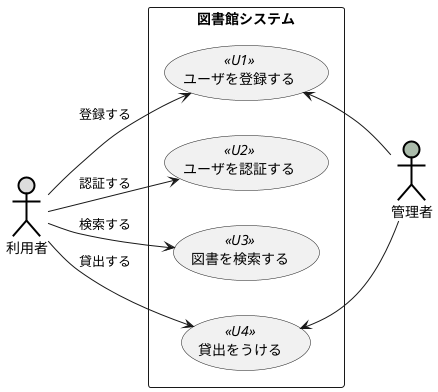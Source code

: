 @startuml 例題3
left to right direction
actor 利用者#DDDDDD;line:black;line.bold;
actor 管理者#AABBAA;line:black;line.bold;
rectangle 図書館システム {
usecase ユーザを登録する << U1 >>
usecase ユーザを認証する << U2 >>
usecase 図書を検索する << U3 >>
usecase 貸出をうける << U4 >>
}
利用者--> ユーザを登録する : 登録する
利用者--> ユーザを認証する : 認証する
利用者--> 図書を検索する : 検索する
利用者--> 貸出をうける : 貸出する
ユーザを登録する <-- 管理者
貸出をうける <-- 管理者
@endum
